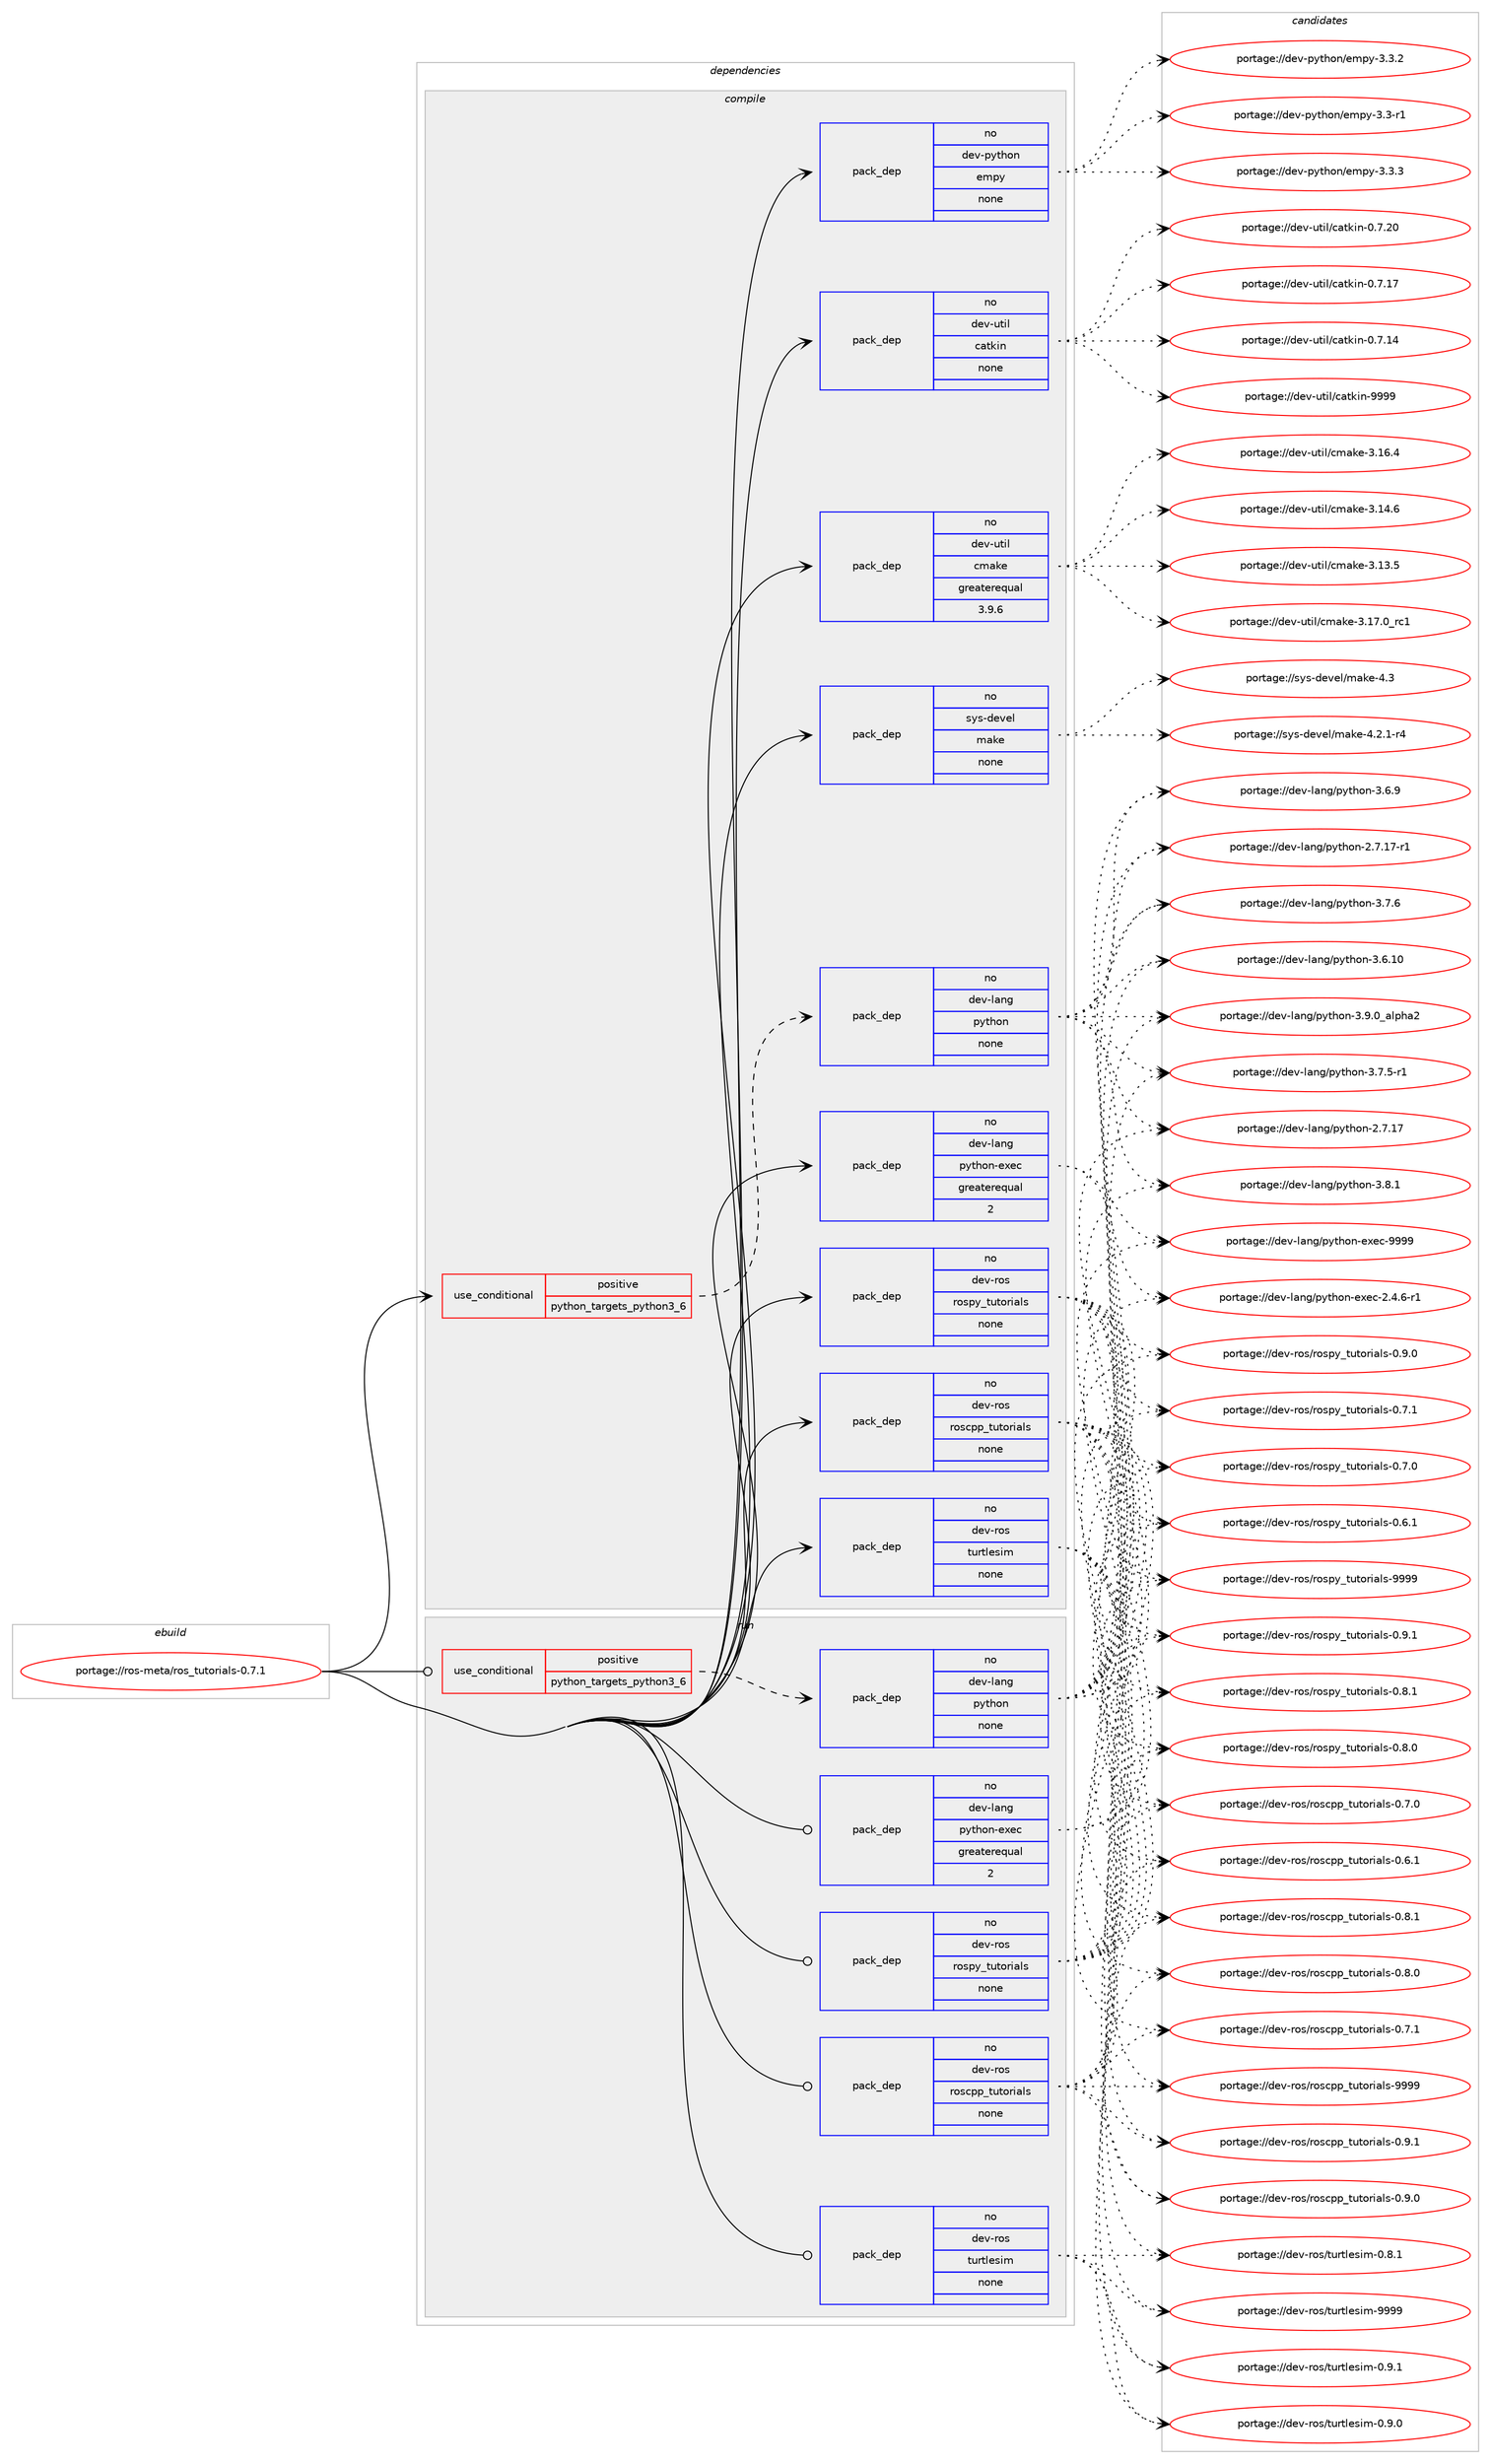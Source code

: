 digraph prolog {

# *************
# Graph options
# *************

newrank=true;
concentrate=true;
compound=true;
graph [rankdir=LR,fontname=Helvetica,fontsize=10,ranksep=1.5];#, ranksep=2.5, nodesep=0.2];
edge  [arrowhead=vee];
node  [fontname=Helvetica,fontsize=10];

# **********
# The ebuild
# **********

subgraph cluster_leftcol {
color=gray;
rank=same;
label=<<i>ebuild</i>>;
id [label="portage://ros-meta/ros_tutorials-0.7.1", color=red, width=4, href="../ros-meta/ros_tutorials-0.7.1.svg"];
}

# ****************
# The dependencies
# ****************

subgraph cluster_midcol {
color=gray;
label=<<i>dependencies</i>>;
subgraph cluster_compile {
fillcolor="#eeeeee";
style=filled;
label=<<i>compile</i>>;
subgraph cond20330 {
dependency101639 [label=<<TABLE BORDER="0" CELLBORDER="1" CELLSPACING="0" CELLPADDING="4"><TR><TD ROWSPAN="3" CELLPADDING="10">use_conditional</TD></TR><TR><TD>positive</TD></TR><TR><TD>python_targets_python3_6</TD></TR></TABLE>>, shape=none, color=red];
subgraph pack79541 {
dependency101640 [label=<<TABLE BORDER="0" CELLBORDER="1" CELLSPACING="0" CELLPADDING="4" WIDTH="220"><TR><TD ROWSPAN="6" CELLPADDING="30">pack_dep</TD></TR><TR><TD WIDTH="110">no</TD></TR><TR><TD>dev-lang</TD></TR><TR><TD>python</TD></TR><TR><TD>none</TD></TR><TR><TD></TD></TR></TABLE>>, shape=none, color=blue];
}
dependency101639:e -> dependency101640:w [weight=20,style="dashed",arrowhead="vee"];
}
id:e -> dependency101639:w [weight=20,style="solid",arrowhead="vee"];
subgraph pack79542 {
dependency101641 [label=<<TABLE BORDER="0" CELLBORDER="1" CELLSPACING="0" CELLPADDING="4" WIDTH="220"><TR><TD ROWSPAN="6" CELLPADDING="30">pack_dep</TD></TR><TR><TD WIDTH="110">no</TD></TR><TR><TD>dev-lang</TD></TR><TR><TD>python-exec</TD></TR><TR><TD>greaterequal</TD></TR><TR><TD>2</TD></TR></TABLE>>, shape=none, color=blue];
}
id:e -> dependency101641:w [weight=20,style="solid",arrowhead="vee"];
subgraph pack79543 {
dependency101642 [label=<<TABLE BORDER="0" CELLBORDER="1" CELLSPACING="0" CELLPADDING="4" WIDTH="220"><TR><TD ROWSPAN="6" CELLPADDING="30">pack_dep</TD></TR><TR><TD WIDTH="110">no</TD></TR><TR><TD>dev-python</TD></TR><TR><TD>empy</TD></TR><TR><TD>none</TD></TR><TR><TD></TD></TR></TABLE>>, shape=none, color=blue];
}
id:e -> dependency101642:w [weight=20,style="solid",arrowhead="vee"];
subgraph pack79544 {
dependency101643 [label=<<TABLE BORDER="0" CELLBORDER="1" CELLSPACING="0" CELLPADDING="4" WIDTH="220"><TR><TD ROWSPAN="6" CELLPADDING="30">pack_dep</TD></TR><TR><TD WIDTH="110">no</TD></TR><TR><TD>dev-ros</TD></TR><TR><TD>roscpp_tutorials</TD></TR><TR><TD>none</TD></TR><TR><TD></TD></TR></TABLE>>, shape=none, color=blue];
}
id:e -> dependency101643:w [weight=20,style="solid",arrowhead="vee"];
subgraph pack79545 {
dependency101644 [label=<<TABLE BORDER="0" CELLBORDER="1" CELLSPACING="0" CELLPADDING="4" WIDTH="220"><TR><TD ROWSPAN="6" CELLPADDING="30">pack_dep</TD></TR><TR><TD WIDTH="110">no</TD></TR><TR><TD>dev-ros</TD></TR><TR><TD>rospy_tutorials</TD></TR><TR><TD>none</TD></TR><TR><TD></TD></TR></TABLE>>, shape=none, color=blue];
}
id:e -> dependency101644:w [weight=20,style="solid",arrowhead="vee"];
subgraph pack79546 {
dependency101645 [label=<<TABLE BORDER="0" CELLBORDER="1" CELLSPACING="0" CELLPADDING="4" WIDTH="220"><TR><TD ROWSPAN="6" CELLPADDING="30">pack_dep</TD></TR><TR><TD WIDTH="110">no</TD></TR><TR><TD>dev-ros</TD></TR><TR><TD>turtlesim</TD></TR><TR><TD>none</TD></TR><TR><TD></TD></TR></TABLE>>, shape=none, color=blue];
}
id:e -> dependency101645:w [weight=20,style="solid",arrowhead="vee"];
subgraph pack79547 {
dependency101646 [label=<<TABLE BORDER="0" CELLBORDER="1" CELLSPACING="0" CELLPADDING="4" WIDTH="220"><TR><TD ROWSPAN="6" CELLPADDING="30">pack_dep</TD></TR><TR><TD WIDTH="110">no</TD></TR><TR><TD>dev-util</TD></TR><TR><TD>catkin</TD></TR><TR><TD>none</TD></TR><TR><TD></TD></TR></TABLE>>, shape=none, color=blue];
}
id:e -> dependency101646:w [weight=20,style="solid",arrowhead="vee"];
subgraph pack79548 {
dependency101647 [label=<<TABLE BORDER="0" CELLBORDER="1" CELLSPACING="0" CELLPADDING="4" WIDTH="220"><TR><TD ROWSPAN="6" CELLPADDING="30">pack_dep</TD></TR><TR><TD WIDTH="110">no</TD></TR><TR><TD>dev-util</TD></TR><TR><TD>cmake</TD></TR><TR><TD>greaterequal</TD></TR><TR><TD>3.9.6</TD></TR></TABLE>>, shape=none, color=blue];
}
id:e -> dependency101647:w [weight=20,style="solid",arrowhead="vee"];
subgraph pack79549 {
dependency101648 [label=<<TABLE BORDER="0" CELLBORDER="1" CELLSPACING="0" CELLPADDING="4" WIDTH="220"><TR><TD ROWSPAN="6" CELLPADDING="30">pack_dep</TD></TR><TR><TD WIDTH="110">no</TD></TR><TR><TD>sys-devel</TD></TR><TR><TD>make</TD></TR><TR><TD>none</TD></TR><TR><TD></TD></TR></TABLE>>, shape=none, color=blue];
}
id:e -> dependency101648:w [weight=20,style="solid",arrowhead="vee"];
}
subgraph cluster_compileandrun {
fillcolor="#eeeeee";
style=filled;
label=<<i>compile and run</i>>;
}
subgraph cluster_run {
fillcolor="#eeeeee";
style=filled;
label=<<i>run</i>>;
subgraph cond20331 {
dependency101649 [label=<<TABLE BORDER="0" CELLBORDER="1" CELLSPACING="0" CELLPADDING="4"><TR><TD ROWSPAN="3" CELLPADDING="10">use_conditional</TD></TR><TR><TD>positive</TD></TR><TR><TD>python_targets_python3_6</TD></TR></TABLE>>, shape=none, color=red];
subgraph pack79550 {
dependency101650 [label=<<TABLE BORDER="0" CELLBORDER="1" CELLSPACING="0" CELLPADDING="4" WIDTH="220"><TR><TD ROWSPAN="6" CELLPADDING="30">pack_dep</TD></TR><TR><TD WIDTH="110">no</TD></TR><TR><TD>dev-lang</TD></TR><TR><TD>python</TD></TR><TR><TD>none</TD></TR><TR><TD></TD></TR></TABLE>>, shape=none, color=blue];
}
dependency101649:e -> dependency101650:w [weight=20,style="dashed",arrowhead="vee"];
}
id:e -> dependency101649:w [weight=20,style="solid",arrowhead="odot"];
subgraph pack79551 {
dependency101651 [label=<<TABLE BORDER="0" CELLBORDER="1" CELLSPACING="0" CELLPADDING="4" WIDTH="220"><TR><TD ROWSPAN="6" CELLPADDING="30">pack_dep</TD></TR><TR><TD WIDTH="110">no</TD></TR><TR><TD>dev-lang</TD></TR><TR><TD>python-exec</TD></TR><TR><TD>greaterequal</TD></TR><TR><TD>2</TD></TR></TABLE>>, shape=none, color=blue];
}
id:e -> dependency101651:w [weight=20,style="solid",arrowhead="odot"];
subgraph pack79552 {
dependency101652 [label=<<TABLE BORDER="0" CELLBORDER="1" CELLSPACING="0" CELLPADDING="4" WIDTH="220"><TR><TD ROWSPAN="6" CELLPADDING="30">pack_dep</TD></TR><TR><TD WIDTH="110">no</TD></TR><TR><TD>dev-ros</TD></TR><TR><TD>roscpp_tutorials</TD></TR><TR><TD>none</TD></TR><TR><TD></TD></TR></TABLE>>, shape=none, color=blue];
}
id:e -> dependency101652:w [weight=20,style="solid",arrowhead="odot"];
subgraph pack79553 {
dependency101653 [label=<<TABLE BORDER="0" CELLBORDER="1" CELLSPACING="0" CELLPADDING="4" WIDTH="220"><TR><TD ROWSPAN="6" CELLPADDING="30">pack_dep</TD></TR><TR><TD WIDTH="110">no</TD></TR><TR><TD>dev-ros</TD></TR><TR><TD>rospy_tutorials</TD></TR><TR><TD>none</TD></TR><TR><TD></TD></TR></TABLE>>, shape=none, color=blue];
}
id:e -> dependency101653:w [weight=20,style="solid",arrowhead="odot"];
subgraph pack79554 {
dependency101654 [label=<<TABLE BORDER="0" CELLBORDER="1" CELLSPACING="0" CELLPADDING="4" WIDTH="220"><TR><TD ROWSPAN="6" CELLPADDING="30">pack_dep</TD></TR><TR><TD WIDTH="110">no</TD></TR><TR><TD>dev-ros</TD></TR><TR><TD>turtlesim</TD></TR><TR><TD>none</TD></TR><TR><TD></TD></TR></TABLE>>, shape=none, color=blue];
}
id:e -> dependency101654:w [weight=20,style="solid",arrowhead="odot"];
}
}

# **************
# The candidates
# **************

subgraph cluster_choices {
rank=same;
color=gray;
label=<<i>candidates</i>>;

subgraph choice79541 {
color=black;
nodesep=1;
choice10010111845108971101034711212111610411111045514657464895971081121049750 [label="portage://dev-lang/python-3.9.0_alpha2", color=red, width=4,href="../dev-lang/python-3.9.0_alpha2.svg"];
choice100101118451089711010347112121116104111110455146564649 [label="portage://dev-lang/python-3.8.1", color=red, width=4,href="../dev-lang/python-3.8.1.svg"];
choice100101118451089711010347112121116104111110455146554654 [label="portage://dev-lang/python-3.7.6", color=red, width=4,href="../dev-lang/python-3.7.6.svg"];
choice1001011184510897110103471121211161041111104551465546534511449 [label="portage://dev-lang/python-3.7.5-r1", color=red, width=4,href="../dev-lang/python-3.7.5-r1.svg"];
choice100101118451089711010347112121116104111110455146544657 [label="portage://dev-lang/python-3.6.9", color=red, width=4,href="../dev-lang/python-3.6.9.svg"];
choice10010111845108971101034711212111610411111045514654464948 [label="portage://dev-lang/python-3.6.10", color=red, width=4,href="../dev-lang/python-3.6.10.svg"];
choice100101118451089711010347112121116104111110455046554649554511449 [label="portage://dev-lang/python-2.7.17-r1", color=red, width=4,href="../dev-lang/python-2.7.17-r1.svg"];
choice10010111845108971101034711212111610411111045504655464955 [label="portage://dev-lang/python-2.7.17", color=red, width=4,href="../dev-lang/python-2.7.17.svg"];
dependency101640:e -> choice10010111845108971101034711212111610411111045514657464895971081121049750:w [style=dotted,weight="100"];
dependency101640:e -> choice100101118451089711010347112121116104111110455146564649:w [style=dotted,weight="100"];
dependency101640:e -> choice100101118451089711010347112121116104111110455146554654:w [style=dotted,weight="100"];
dependency101640:e -> choice1001011184510897110103471121211161041111104551465546534511449:w [style=dotted,weight="100"];
dependency101640:e -> choice100101118451089711010347112121116104111110455146544657:w [style=dotted,weight="100"];
dependency101640:e -> choice10010111845108971101034711212111610411111045514654464948:w [style=dotted,weight="100"];
dependency101640:e -> choice100101118451089711010347112121116104111110455046554649554511449:w [style=dotted,weight="100"];
dependency101640:e -> choice10010111845108971101034711212111610411111045504655464955:w [style=dotted,weight="100"];
}
subgraph choice79542 {
color=black;
nodesep=1;
choice10010111845108971101034711212111610411111045101120101994557575757 [label="portage://dev-lang/python-exec-9999", color=red, width=4,href="../dev-lang/python-exec-9999.svg"];
choice10010111845108971101034711212111610411111045101120101994550465246544511449 [label="portage://dev-lang/python-exec-2.4.6-r1", color=red, width=4,href="../dev-lang/python-exec-2.4.6-r1.svg"];
dependency101641:e -> choice10010111845108971101034711212111610411111045101120101994557575757:w [style=dotted,weight="100"];
dependency101641:e -> choice10010111845108971101034711212111610411111045101120101994550465246544511449:w [style=dotted,weight="100"];
}
subgraph choice79543 {
color=black;
nodesep=1;
choice1001011184511212111610411111047101109112121455146514651 [label="portage://dev-python/empy-3.3.3", color=red, width=4,href="../dev-python/empy-3.3.3.svg"];
choice1001011184511212111610411111047101109112121455146514650 [label="portage://dev-python/empy-3.3.2", color=red, width=4,href="../dev-python/empy-3.3.2.svg"];
choice1001011184511212111610411111047101109112121455146514511449 [label="portage://dev-python/empy-3.3-r1", color=red, width=4,href="../dev-python/empy-3.3-r1.svg"];
dependency101642:e -> choice1001011184511212111610411111047101109112121455146514651:w [style=dotted,weight="100"];
dependency101642:e -> choice1001011184511212111610411111047101109112121455146514650:w [style=dotted,weight="100"];
dependency101642:e -> choice1001011184511212111610411111047101109112121455146514511449:w [style=dotted,weight="100"];
}
subgraph choice79544 {
color=black;
nodesep=1;
choice10010111845114111115471141111159911211295116117116111114105971081154557575757 [label="portage://dev-ros/roscpp_tutorials-9999", color=red, width=4,href="../dev-ros/roscpp_tutorials-9999.svg"];
choice1001011184511411111547114111115991121129511611711611111410597108115454846574649 [label="portage://dev-ros/roscpp_tutorials-0.9.1", color=red, width=4,href="../dev-ros/roscpp_tutorials-0.9.1.svg"];
choice1001011184511411111547114111115991121129511611711611111410597108115454846574648 [label="portage://dev-ros/roscpp_tutorials-0.9.0", color=red, width=4,href="../dev-ros/roscpp_tutorials-0.9.0.svg"];
choice1001011184511411111547114111115991121129511611711611111410597108115454846564649 [label="portage://dev-ros/roscpp_tutorials-0.8.1", color=red, width=4,href="../dev-ros/roscpp_tutorials-0.8.1.svg"];
choice1001011184511411111547114111115991121129511611711611111410597108115454846564648 [label="portage://dev-ros/roscpp_tutorials-0.8.0", color=red, width=4,href="../dev-ros/roscpp_tutorials-0.8.0.svg"];
choice1001011184511411111547114111115991121129511611711611111410597108115454846554649 [label="portage://dev-ros/roscpp_tutorials-0.7.1", color=red, width=4,href="../dev-ros/roscpp_tutorials-0.7.1.svg"];
choice1001011184511411111547114111115991121129511611711611111410597108115454846554648 [label="portage://dev-ros/roscpp_tutorials-0.7.0", color=red, width=4,href="../dev-ros/roscpp_tutorials-0.7.0.svg"];
choice1001011184511411111547114111115991121129511611711611111410597108115454846544649 [label="portage://dev-ros/roscpp_tutorials-0.6.1", color=red, width=4,href="../dev-ros/roscpp_tutorials-0.6.1.svg"];
dependency101643:e -> choice10010111845114111115471141111159911211295116117116111114105971081154557575757:w [style=dotted,weight="100"];
dependency101643:e -> choice1001011184511411111547114111115991121129511611711611111410597108115454846574649:w [style=dotted,weight="100"];
dependency101643:e -> choice1001011184511411111547114111115991121129511611711611111410597108115454846574648:w [style=dotted,weight="100"];
dependency101643:e -> choice1001011184511411111547114111115991121129511611711611111410597108115454846564649:w [style=dotted,weight="100"];
dependency101643:e -> choice1001011184511411111547114111115991121129511611711611111410597108115454846564648:w [style=dotted,weight="100"];
dependency101643:e -> choice1001011184511411111547114111115991121129511611711611111410597108115454846554649:w [style=dotted,weight="100"];
dependency101643:e -> choice1001011184511411111547114111115991121129511611711611111410597108115454846554648:w [style=dotted,weight="100"];
dependency101643:e -> choice1001011184511411111547114111115991121129511611711611111410597108115454846544649:w [style=dotted,weight="100"];
}
subgraph choice79545 {
color=black;
nodesep=1;
choice100101118451141111154711411111511212195116117116111114105971081154557575757 [label="portage://dev-ros/rospy_tutorials-9999", color=red, width=4,href="../dev-ros/rospy_tutorials-9999.svg"];
choice10010111845114111115471141111151121219511611711611111410597108115454846574649 [label="portage://dev-ros/rospy_tutorials-0.9.1", color=red, width=4,href="../dev-ros/rospy_tutorials-0.9.1.svg"];
choice10010111845114111115471141111151121219511611711611111410597108115454846574648 [label="portage://dev-ros/rospy_tutorials-0.9.0", color=red, width=4,href="../dev-ros/rospy_tutorials-0.9.0.svg"];
choice10010111845114111115471141111151121219511611711611111410597108115454846564649 [label="portage://dev-ros/rospy_tutorials-0.8.1", color=red, width=4,href="../dev-ros/rospy_tutorials-0.8.1.svg"];
choice10010111845114111115471141111151121219511611711611111410597108115454846564648 [label="portage://dev-ros/rospy_tutorials-0.8.0", color=red, width=4,href="../dev-ros/rospy_tutorials-0.8.0.svg"];
choice10010111845114111115471141111151121219511611711611111410597108115454846554649 [label="portage://dev-ros/rospy_tutorials-0.7.1", color=red, width=4,href="../dev-ros/rospy_tutorials-0.7.1.svg"];
choice10010111845114111115471141111151121219511611711611111410597108115454846554648 [label="portage://dev-ros/rospy_tutorials-0.7.0", color=red, width=4,href="../dev-ros/rospy_tutorials-0.7.0.svg"];
choice10010111845114111115471141111151121219511611711611111410597108115454846544649 [label="portage://dev-ros/rospy_tutorials-0.6.1", color=red, width=4,href="../dev-ros/rospy_tutorials-0.6.1.svg"];
dependency101644:e -> choice100101118451141111154711411111511212195116117116111114105971081154557575757:w [style=dotted,weight="100"];
dependency101644:e -> choice10010111845114111115471141111151121219511611711611111410597108115454846574649:w [style=dotted,weight="100"];
dependency101644:e -> choice10010111845114111115471141111151121219511611711611111410597108115454846574648:w [style=dotted,weight="100"];
dependency101644:e -> choice10010111845114111115471141111151121219511611711611111410597108115454846564649:w [style=dotted,weight="100"];
dependency101644:e -> choice10010111845114111115471141111151121219511611711611111410597108115454846564648:w [style=dotted,weight="100"];
dependency101644:e -> choice10010111845114111115471141111151121219511611711611111410597108115454846554649:w [style=dotted,weight="100"];
dependency101644:e -> choice10010111845114111115471141111151121219511611711611111410597108115454846554648:w [style=dotted,weight="100"];
dependency101644:e -> choice10010111845114111115471141111151121219511611711611111410597108115454846544649:w [style=dotted,weight="100"];
}
subgraph choice79546 {
color=black;
nodesep=1;
choice10010111845114111115471161171141161081011151051094557575757 [label="portage://dev-ros/turtlesim-9999", color=red, width=4,href="../dev-ros/turtlesim-9999.svg"];
choice1001011184511411111547116117114116108101115105109454846574649 [label="portage://dev-ros/turtlesim-0.9.1", color=red, width=4,href="../dev-ros/turtlesim-0.9.1.svg"];
choice1001011184511411111547116117114116108101115105109454846574648 [label="portage://dev-ros/turtlesim-0.9.0", color=red, width=4,href="../dev-ros/turtlesim-0.9.0.svg"];
choice1001011184511411111547116117114116108101115105109454846564649 [label="portage://dev-ros/turtlesim-0.8.1", color=red, width=4,href="../dev-ros/turtlesim-0.8.1.svg"];
dependency101645:e -> choice10010111845114111115471161171141161081011151051094557575757:w [style=dotted,weight="100"];
dependency101645:e -> choice1001011184511411111547116117114116108101115105109454846574649:w [style=dotted,weight="100"];
dependency101645:e -> choice1001011184511411111547116117114116108101115105109454846574648:w [style=dotted,weight="100"];
dependency101645:e -> choice1001011184511411111547116117114116108101115105109454846564649:w [style=dotted,weight="100"];
}
subgraph choice79547 {
color=black;
nodesep=1;
choice100101118451171161051084799971161071051104557575757 [label="portage://dev-util/catkin-9999", color=red, width=4,href="../dev-util/catkin-9999.svg"];
choice1001011184511711610510847999711610710511045484655465048 [label="portage://dev-util/catkin-0.7.20", color=red, width=4,href="../dev-util/catkin-0.7.20.svg"];
choice1001011184511711610510847999711610710511045484655464955 [label="portage://dev-util/catkin-0.7.17", color=red, width=4,href="../dev-util/catkin-0.7.17.svg"];
choice1001011184511711610510847999711610710511045484655464952 [label="portage://dev-util/catkin-0.7.14", color=red, width=4,href="../dev-util/catkin-0.7.14.svg"];
dependency101646:e -> choice100101118451171161051084799971161071051104557575757:w [style=dotted,weight="100"];
dependency101646:e -> choice1001011184511711610510847999711610710511045484655465048:w [style=dotted,weight="100"];
dependency101646:e -> choice1001011184511711610510847999711610710511045484655464955:w [style=dotted,weight="100"];
dependency101646:e -> choice1001011184511711610510847999711610710511045484655464952:w [style=dotted,weight="100"];
}
subgraph choice79548 {
color=black;
nodesep=1;
choice1001011184511711610510847991099710710145514649554648951149949 [label="portage://dev-util/cmake-3.17.0_rc1", color=red, width=4,href="../dev-util/cmake-3.17.0_rc1.svg"];
choice1001011184511711610510847991099710710145514649544652 [label="portage://dev-util/cmake-3.16.4", color=red, width=4,href="../dev-util/cmake-3.16.4.svg"];
choice1001011184511711610510847991099710710145514649524654 [label="portage://dev-util/cmake-3.14.6", color=red, width=4,href="../dev-util/cmake-3.14.6.svg"];
choice1001011184511711610510847991099710710145514649514653 [label="portage://dev-util/cmake-3.13.5", color=red, width=4,href="../dev-util/cmake-3.13.5.svg"];
dependency101647:e -> choice1001011184511711610510847991099710710145514649554648951149949:w [style=dotted,weight="100"];
dependency101647:e -> choice1001011184511711610510847991099710710145514649544652:w [style=dotted,weight="100"];
dependency101647:e -> choice1001011184511711610510847991099710710145514649524654:w [style=dotted,weight="100"];
dependency101647:e -> choice1001011184511711610510847991099710710145514649514653:w [style=dotted,weight="100"];
}
subgraph choice79549 {
color=black;
nodesep=1;
choice11512111545100101118101108471099710710145524651 [label="portage://sys-devel/make-4.3", color=red, width=4,href="../sys-devel/make-4.3.svg"];
choice1151211154510010111810110847109971071014552465046494511452 [label="portage://sys-devel/make-4.2.1-r4", color=red, width=4,href="../sys-devel/make-4.2.1-r4.svg"];
dependency101648:e -> choice11512111545100101118101108471099710710145524651:w [style=dotted,weight="100"];
dependency101648:e -> choice1151211154510010111810110847109971071014552465046494511452:w [style=dotted,weight="100"];
}
subgraph choice79550 {
color=black;
nodesep=1;
choice10010111845108971101034711212111610411111045514657464895971081121049750 [label="portage://dev-lang/python-3.9.0_alpha2", color=red, width=4,href="../dev-lang/python-3.9.0_alpha2.svg"];
choice100101118451089711010347112121116104111110455146564649 [label="portage://dev-lang/python-3.8.1", color=red, width=4,href="../dev-lang/python-3.8.1.svg"];
choice100101118451089711010347112121116104111110455146554654 [label="portage://dev-lang/python-3.7.6", color=red, width=4,href="../dev-lang/python-3.7.6.svg"];
choice1001011184510897110103471121211161041111104551465546534511449 [label="portage://dev-lang/python-3.7.5-r1", color=red, width=4,href="../dev-lang/python-3.7.5-r1.svg"];
choice100101118451089711010347112121116104111110455146544657 [label="portage://dev-lang/python-3.6.9", color=red, width=4,href="../dev-lang/python-3.6.9.svg"];
choice10010111845108971101034711212111610411111045514654464948 [label="portage://dev-lang/python-3.6.10", color=red, width=4,href="../dev-lang/python-3.6.10.svg"];
choice100101118451089711010347112121116104111110455046554649554511449 [label="portage://dev-lang/python-2.7.17-r1", color=red, width=4,href="../dev-lang/python-2.7.17-r1.svg"];
choice10010111845108971101034711212111610411111045504655464955 [label="portage://dev-lang/python-2.7.17", color=red, width=4,href="../dev-lang/python-2.7.17.svg"];
dependency101650:e -> choice10010111845108971101034711212111610411111045514657464895971081121049750:w [style=dotted,weight="100"];
dependency101650:e -> choice100101118451089711010347112121116104111110455146564649:w [style=dotted,weight="100"];
dependency101650:e -> choice100101118451089711010347112121116104111110455146554654:w [style=dotted,weight="100"];
dependency101650:e -> choice1001011184510897110103471121211161041111104551465546534511449:w [style=dotted,weight="100"];
dependency101650:e -> choice100101118451089711010347112121116104111110455146544657:w [style=dotted,weight="100"];
dependency101650:e -> choice10010111845108971101034711212111610411111045514654464948:w [style=dotted,weight="100"];
dependency101650:e -> choice100101118451089711010347112121116104111110455046554649554511449:w [style=dotted,weight="100"];
dependency101650:e -> choice10010111845108971101034711212111610411111045504655464955:w [style=dotted,weight="100"];
}
subgraph choice79551 {
color=black;
nodesep=1;
choice10010111845108971101034711212111610411111045101120101994557575757 [label="portage://dev-lang/python-exec-9999", color=red, width=4,href="../dev-lang/python-exec-9999.svg"];
choice10010111845108971101034711212111610411111045101120101994550465246544511449 [label="portage://dev-lang/python-exec-2.4.6-r1", color=red, width=4,href="../dev-lang/python-exec-2.4.6-r1.svg"];
dependency101651:e -> choice10010111845108971101034711212111610411111045101120101994557575757:w [style=dotted,weight="100"];
dependency101651:e -> choice10010111845108971101034711212111610411111045101120101994550465246544511449:w [style=dotted,weight="100"];
}
subgraph choice79552 {
color=black;
nodesep=1;
choice10010111845114111115471141111159911211295116117116111114105971081154557575757 [label="portage://dev-ros/roscpp_tutorials-9999", color=red, width=4,href="../dev-ros/roscpp_tutorials-9999.svg"];
choice1001011184511411111547114111115991121129511611711611111410597108115454846574649 [label="portage://dev-ros/roscpp_tutorials-0.9.1", color=red, width=4,href="../dev-ros/roscpp_tutorials-0.9.1.svg"];
choice1001011184511411111547114111115991121129511611711611111410597108115454846574648 [label="portage://dev-ros/roscpp_tutorials-0.9.0", color=red, width=4,href="../dev-ros/roscpp_tutorials-0.9.0.svg"];
choice1001011184511411111547114111115991121129511611711611111410597108115454846564649 [label="portage://dev-ros/roscpp_tutorials-0.8.1", color=red, width=4,href="../dev-ros/roscpp_tutorials-0.8.1.svg"];
choice1001011184511411111547114111115991121129511611711611111410597108115454846564648 [label="portage://dev-ros/roscpp_tutorials-0.8.0", color=red, width=4,href="../dev-ros/roscpp_tutorials-0.8.0.svg"];
choice1001011184511411111547114111115991121129511611711611111410597108115454846554649 [label="portage://dev-ros/roscpp_tutorials-0.7.1", color=red, width=4,href="../dev-ros/roscpp_tutorials-0.7.1.svg"];
choice1001011184511411111547114111115991121129511611711611111410597108115454846554648 [label="portage://dev-ros/roscpp_tutorials-0.7.0", color=red, width=4,href="../dev-ros/roscpp_tutorials-0.7.0.svg"];
choice1001011184511411111547114111115991121129511611711611111410597108115454846544649 [label="portage://dev-ros/roscpp_tutorials-0.6.1", color=red, width=4,href="../dev-ros/roscpp_tutorials-0.6.1.svg"];
dependency101652:e -> choice10010111845114111115471141111159911211295116117116111114105971081154557575757:w [style=dotted,weight="100"];
dependency101652:e -> choice1001011184511411111547114111115991121129511611711611111410597108115454846574649:w [style=dotted,weight="100"];
dependency101652:e -> choice1001011184511411111547114111115991121129511611711611111410597108115454846574648:w [style=dotted,weight="100"];
dependency101652:e -> choice1001011184511411111547114111115991121129511611711611111410597108115454846564649:w [style=dotted,weight="100"];
dependency101652:e -> choice1001011184511411111547114111115991121129511611711611111410597108115454846564648:w [style=dotted,weight="100"];
dependency101652:e -> choice1001011184511411111547114111115991121129511611711611111410597108115454846554649:w [style=dotted,weight="100"];
dependency101652:e -> choice1001011184511411111547114111115991121129511611711611111410597108115454846554648:w [style=dotted,weight="100"];
dependency101652:e -> choice1001011184511411111547114111115991121129511611711611111410597108115454846544649:w [style=dotted,weight="100"];
}
subgraph choice79553 {
color=black;
nodesep=1;
choice100101118451141111154711411111511212195116117116111114105971081154557575757 [label="portage://dev-ros/rospy_tutorials-9999", color=red, width=4,href="../dev-ros/rospy_tutorials-9999.svg"];
choice10010111845114111115471141111151121219511611711611111410597108115454846574649 [label="portage://dev-ros/rospy_tutorials-0.9.1", color=red, width=4,href="../dev-ros/rospy_tutorials-0.9.1.svg"];
choice10010111845114111115471141111151121219511611711611111410597108115454846574648 [label="portage://dev-ros/rospy_tutorials-0.9.0", color=red, width=4,href="../dev-ros/rospy_tutorials-0.9.0.svg"];
choice10010111845114111115471141111151121219511611711611111410597108115454846564649 [label="portage://dev-ros/rospy_tutorials-0.8.1", color=red, width=4,href="../dev-ros/rospy_tutorials-0.8.1.svg"];
choice10010111845114111115471141111151121219511611711611111410597108115454846564648 [label="portage://dev-ros/rospy_tutorials-0.8.0", color=red, width=4,href="../dev-ros/rospy_tutorials-0.8.0.svg"];
choice10010111845114111115471141111151121219511611711611111410597108115454846554649 [label="portage://dev-ros/rospy_tutorials-0.7.1", color=red, width=4,href="../dev-ros/rospy_tutorials-0.7.1.svg"];
choice10010111845114111115471141111151121219511611711611111410597108115454846554648 [label="portage://dev-ros/rospy_tutorials-0.7.0", color=red, width=4,href="../dev-ros/rospy_tutorials-0.7.0.svg"];
choice10010111845114111115471141111151121219511611711611111410597108115454846544649 [label="portage://dev-ros/rospy_tutorials-0.6.1", color=red, width=4,href="../dev-ros/rospy_tutorials-0.6.1.svg"];
dependency101653:e -> choice100101118451141111154711411111511212195116117116111114105971081154557575757:w [style=dotted,weight="100"];
dependency101653:e -> choice10010111845114111115471141111151121219511611711611111410597108115454846574649:w [style=dotted,weight="100"];
dependency101653:e -> choice10010111845114111115471141111151121219511611711611111410597108115454846574648:w [style=dotted,weight="100"];
dependency101653:e -> choice10010111845114111115471141111151121219511611711611111410597108115454846564649:w [style=dotted,weight="100"];
dependency101653:e -> choice10010111845114111115471141111151121219511611711611111410597108115454846564648:w [style=dotted,weight="100"];
dependency101653:e -> choice10010111845114111115471141111151121219511611711611111410597108115454846554649:w [style=dotted,weight="100"];
dependency101653:e -> choice10010111845114111115471141111151121219511611711611111410597108115454846554648:w [style=dotted,weight="100"];
dependency101653:e -> choice10010111845114111115471141111151121219511611711611111410597108115454846544649:w [style=dotted,weight="100"];
}
subgraph choice79554 {
color=black;
nodesep=1;
choice10010111845114111115471161171141161081011151051094557575757 [label="portage://dev-ros/turtlesim-9999", color=red, width=4,href="../dev-ros/turtlesim-9999.svg"];
choice1001011184511411111547116117114116108101115105109454846574649 [label="portage://dev-ros/turtlesim-0.9.1", color=red, width=4,href="../dev-ros/turtlesim-0.9.1.svg"];
choice1001011184511411111547116117114116108101115105109454846574648 [label="portage://dev-ros/turtlesim-0.9.0", color=red, width=4,href="../dev-ros/turtlesim-0.9.0.svg"];
choice1001011184511411111547116117114116108101115105109454846564649 [label="portage://dev-ros/turtlesim-0.8.1", color=red, width=4,href="../dev-ros/turtlesim-0.8.1.svg"];
dependency101654:e -> choice10010111845114111115471161171141161081011151051094557575757:w [style=dotted,weight="100"];
dependency101654:e -> choice1001011184511411111547116117114116108101115105109454846574649:w [style=dotted,weight="100"];
dependency101654:e -> choice1001011184511411111547116117114116108101115105109454846574648:w [style=dotted,weight="100"];
dependency101654:e -> choice1001011184511411111547116117114116108101115105109454846564649:w [style=dotted,weight="100"];
}
}

}

